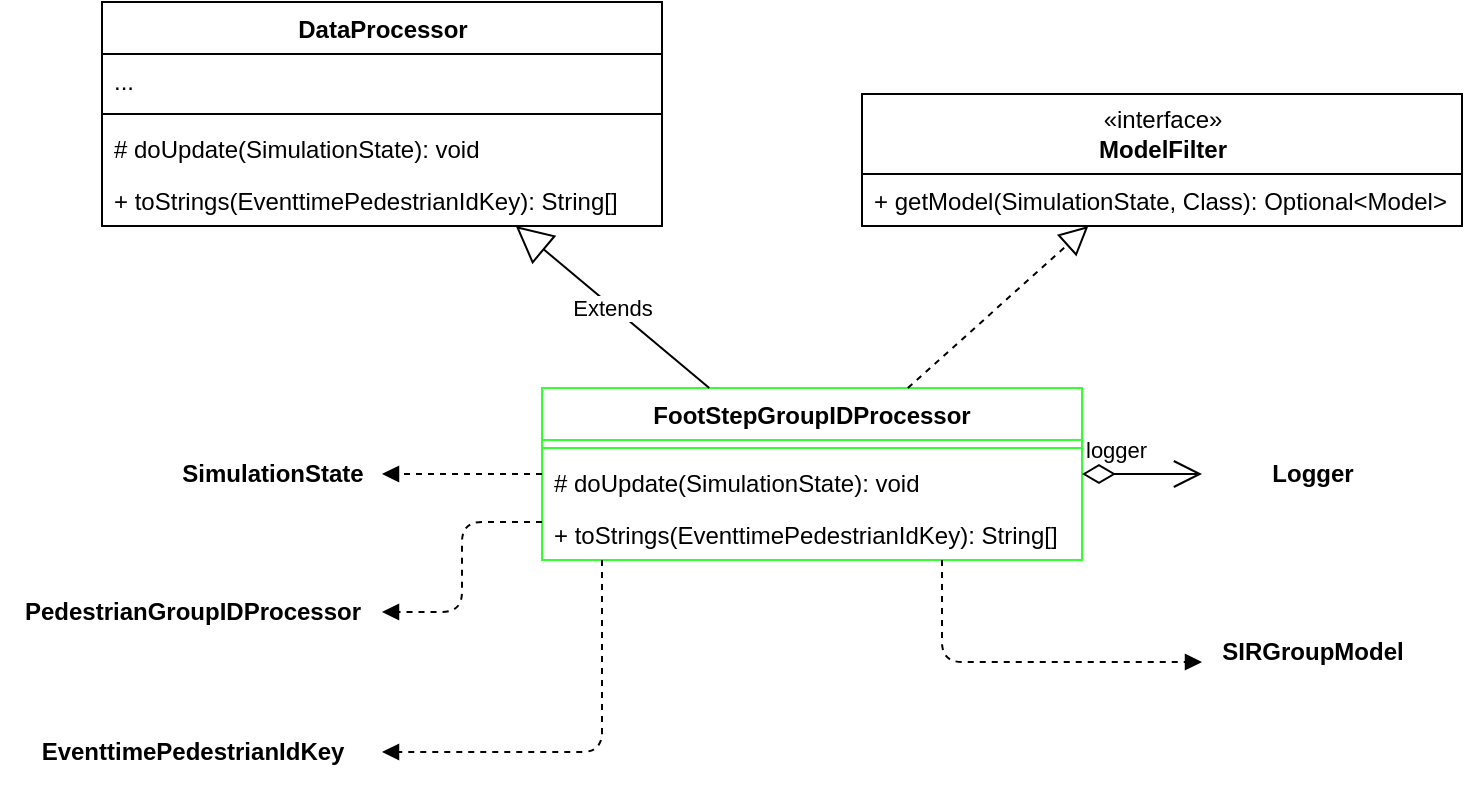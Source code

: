 <mxfile>
    <diagram id="pNEE5CqAC505_v0DViPc" name="Page-1">
        <mxGraphModel dx="1142" dy="565" grid="1" gridSize="10" guides="1" tooltips="1" connect="1" arrows="1" fold="1" page="1" pageScale="1" pageWidth="850" pageHeight="1100" math="0" shadow="0">
            <root>
                <mxCell id="0"/>
                <mxCell id="1" parent="0"/>
                <mxCell id="3" value="FootStepGroupIDProcessor" style="swimlane;fontStyle=1;align=center;verticalAlign=top;childLayout=stackLayout;horizontal=1;startSize=26;horizontalStack=0;resizeParent=1;resizeParentMax=0;resizeLast=0;collapsible=1;marginBottom=0;strokeColor=#33FF33;" vertex="1" parent="1">
                    <mxGeometry x="320" y="453" width="270" height="86" as="geometry"/>
                </mxCell>
                <mxCell id="5" value="" style="line;strokeWidth=1;fillColor=none;align=left;verticalAlign=middle;spacingTop=-1;spacingLeft=3;spacingRight=3;rotatable=0;labelPosition=right;points=[];portConstraint=eastwest;strokeColor=#33FF33;" vertex="1" parent="3">
                    <mxGeometry y="26" width="270" height="8" as="geometry"/>
                </mxCell>
                <mxCell id="6" value="# doUpdate(SimulationState): void" style="text;strokeColor=none;fillColor=none;align=left;verticalAlign=top;spacingLeft=4;spacingRight=4;overflow=hidden;rotatable=0;points=[[0,0.5],[1,0.5]];portConstraint=eastwest;" vertex="1" parent="3">
                    <mxGeometry y="34" width="270" height="26" as="geometry"/>
                </mxCell>
                <mxCell id="7" value="+ toStrings(EventtimePedestrianIdKey): String[]" style="text;strokeColor=none;fillColor=none;align=left;verticalAlign=top;spacingLeft=4;spacingRight=4;overflow=hidden;rotatable=0;points=[[0,0.5],[1,0.5]];portConstraint=eastwest;" vertex="1" parent="3">
                    <mxGeometry y="60" width="270" height="26" as="geometry"/>
                </mxCell>
                <mxCell id="9" value="«interface»&lt;br&gt;&lt;b&gt;ModelFilter&lt;/b&gt;" style="swimlane;fontStyle=0;childLayout=stackLayout;horizontal=1;startSize=40;fillColor=none;horizontalStack=0;resizeParent=1;resizeParentMax=0;resizeLast=0;collapsible=1;marginBottom=0;html=1;" vertex="1" parent="1">
                    <mxGeometry x="480" y="306" width="300" height="66" as="geometry"/>
                </mxCell>
                <mxCell id="10" value="+ getModel(SimulationState, Class): Optional&lt;Model&gt;" style="text;strokeColor=none;fillColor=none;align=left;verticalAlign=top;spacingLeft=4;spacingRight=4;overflow=hidden;rotatable=0;points=[[0,0.5],[1,0.5]];portConstraint=eastwest;" vertex="1" parent="9">
                    <mxGeometry y="40" width="300" height="26" as="geometry"/>
                </mxCell>
                <mxCell id="13" value="" style="endArrow=block;dashed=1;endFill=0;endSize=12;html=1;" edge="1" parent="1" source="3" target="9">
                    <mxGeometry width="160" relative="1" as="geometry">
                        <mxPoint x="360" y="370" as="sourcePoint"/>
                        <mxPoint x="520" y="370" as="targetPoint"/>
                    </mxGeometry>
                </mxCell>
                <mxCell id="14" value="DataProcessor" style="swimlane;fontStyle=1;align=center;verticalAlign=top;childLayout=stackLayout;horizontal=1;startSize=26;horizontalStack=0;resizeParent=1;resizeParentMax=0;resizeLast=0;collapsible=1;marginBottom=0;html=1;" vertex="1" parent="1">
                    <mxGeometry x="100" y="260" width="280" height="112" as="geometry"/>
                </mxCell>
                <mxCell id="15" value="..." style="text;strokeColor=none;fillColor=none;align=left;verticalAlign=top;spacingLeft=4;spacingRight=4;overflow=hidden;rotatable=0;points=[[0,0.5],[1,0.5]];portConstraint=eastwest;" vertex="1" parent="14">
                    <mxGeometry y="26" width="280" height="26" as="geometry"/>
                </mxCell>
                <mxCell id="16" value="" style="line;strokeWidth=1;fillColor=none;align=left;verticalAlign=middle;spacingTop=-1;spacingLeft=3;spacingRight=3;rotatable=0;labelPosition=right;points=[];portConstraint=eastwest;" vertex="1" parent="14">
                    <mxGeometry y="52" width="280" height="8" as="geometry"/>
                </mxCell>
                <mxCell id="17" value="# doUpdate(SimulationState): void" style="text;strokeColor=none;fillColor=none;align=left;verticalAlign=top;spacingLeft=4;spacingRight=4;overflow=hidden;rotatable=0;points=[[0,0.5],[1,0.5]];portConstraint=eastwest;" vertex="1" parent="14">
                    <mxGeometry y="60" width="280" height="26" as="geometry"/>
                </mxCell>
                <mxCell id="18" value="+ toStrings(EventtimePedestrianIdKey): String[]" style="text;strokeColor=none;fillColor=none;align=left;verticalAlign=top;spacingLeft=4;spacingRight=4;overflow=hidden;rotatable=0;points=[[0,0.5],[1,0.5]];portConstraint=eastwest;" vertex="1" parent="14">
                    <mxGeometry y="86" width="280" height="26" as="geometry"/>
                </mxCell>
                <mxCell id="19" value="Extends" style="endArrow=block;endSize=16;endFill=0;html=1;" edge="1" parent="1" source="3" target="14">
                    <mxGeometry width="160" relative="1" as="geometry">
                        <mxPoint x="260" y="350" as="sourcePoint"/>
                        <mxPoint x="420" y="350" as="targetPoint"/>
                    </mxGeometry>
                </mxCell>
                <mxCell id="20" value="&lt;b&gt;SimulationState&lt;/b&gt;" style="html=1;strokeColor=#FFFFFF;" vertex="1" parent="1">
                    <mxGeometry x="130" y="471" width="110" height="50" as="geometry"/>
                </mxCell>
                <mxCell id="21" value="" style="endArrow=block;endFill=1;html=1;edgeStyle=orthogonalEdgeStyle;align=left;verticalAlign=top;dashed=1;" edge="1" parent="1" source="3" target="20">
                    <mxGeometry x="-1" relative="1" as="geometry">
                        <mxPoint x="130" y="560" as="sourcePoint"/>
                        <mxPoint x="290" y="560" as="targetPoint"/>
                    </mxGeometry>
                </mxCell>
                <mxCell id="28" value="&lt;b&gt;PedestrianGroupIDProcessor&lt;/b&gt;" style="html=1;strokeColor=#FFFFFF;" vertex="1" parent="1">
                    <mxGeometry x="50" y="540" width="190" height="50" as="geometry"/>
                </mxCell>
                <mxCell id="29" value="" style="endArrow=block;endFill=1;html=1;edgeStyle=orthogonalEdgeStyle;align=left;verticalAlign=top;dashed=1;" edge="1" parent="1" source="3" target="28">
                    <mxGeometry x="-1" relative="1" as="geometry">
                        <mxPoint x="330" y="506.0" as="sourcePoint"/>
                        <mxPoint x="240" y="506.0" as="targetPoint"/>
                        <Array as="points">
                            <mxPoint x="280" y="520"/>
                            <mxPoint x="280" y="565"/>
                        </Array>
                    </mxGeometry>
                </mxCell>
                <mxCell id="30" value="&lt;b&gt;EventtimePedestrianIdKey&lt;/b&gt;" style="html=1;strokeColor=#FFFFFF;" vertex="1" parent="1">
                    <mxGeometry x="50" y="610" width="190" height="50" as="geometry"/>
                </mxCell>
                <mxCell id="32" value="" style="endArrow=block;endFill=1;html=1;edgeStyle=orthogonalEdgeStyle;align=left;verticalAlign=top;dashed=1;" edge="1" parent="1" source="3" target="30">
                    <mxGeometry x="-1" relative="1" as="geometry">
                        <mxPoint x="330" y="506.0" as="sourcePoint"/>
                        <mxPoint x="240" y="506.0" as="targetPoint"/>
                        <Array as="points">
                            <mxPoint x="350" y="635"/>
                        </Array>
                    </mxGeometry>
                </mxCell>
                <mxCell id="33" value="&lt;b&gt;Logger&lt;/b&gt;" style="html=1;strokeColor=#FFFFFF;" vertex="1" parent="1">
                    <mxGeometry x="650" y="471" width="110" height="50" as="geometry"/>
                </mxCell>
                <mxCell id="37" value="&lt;b&gt;SIRGroupModel&lt;/b&gt;" style="html=1;strokeColor=#FFFFFF;" vertex="1" parent="1">
                    <mxGeometry x="650" y="560" width="110" height="50" as="geometry"/>
                </mxCell>
                <mxCell id="38" value="" style="endArrow=block;endFill=1;html=1;edgeStyle=orthogonalEdgeStyle;align=left;verticalAlign=top;dashed=1;" edge="1" parent="1" source="3" target="37">
                    <mxGeometry x="-1" relative="1" as="geometry">
                        <mxPoint x="500" y="614.58" as="sourcePoint"/>
                        <mxPoint x="410" y="614.58" as="targetPoint"/>
                        <Array as="points">
                            <mxPoint x="520" y="590"/>
                        </Array>
                    </mxGeometry>
                </mxCell>
                <mxCell id="39" value="logger" style="endArrow=open;html=1;endSize=12;startArrow=diamondThin;startSize=14;startFill=0;edgeStyle=orthogonalEdgeStyle;align=left;verticalAlign=bottom;" edge="1" parent="1" source="3" target="33">
                    <mxGeometry x="-1" y="3" relative="1" as="geometry">
                        <mxPoint x="600" y="495.76" as="sourcePoint"/>
                        <mxPoint x="760" y="495.76" as="targetPoint"/>
                    </mxGeometry>
                </mxCell>
            </root>
        </mxGraphModel>
    </diagram>
</mxfile>